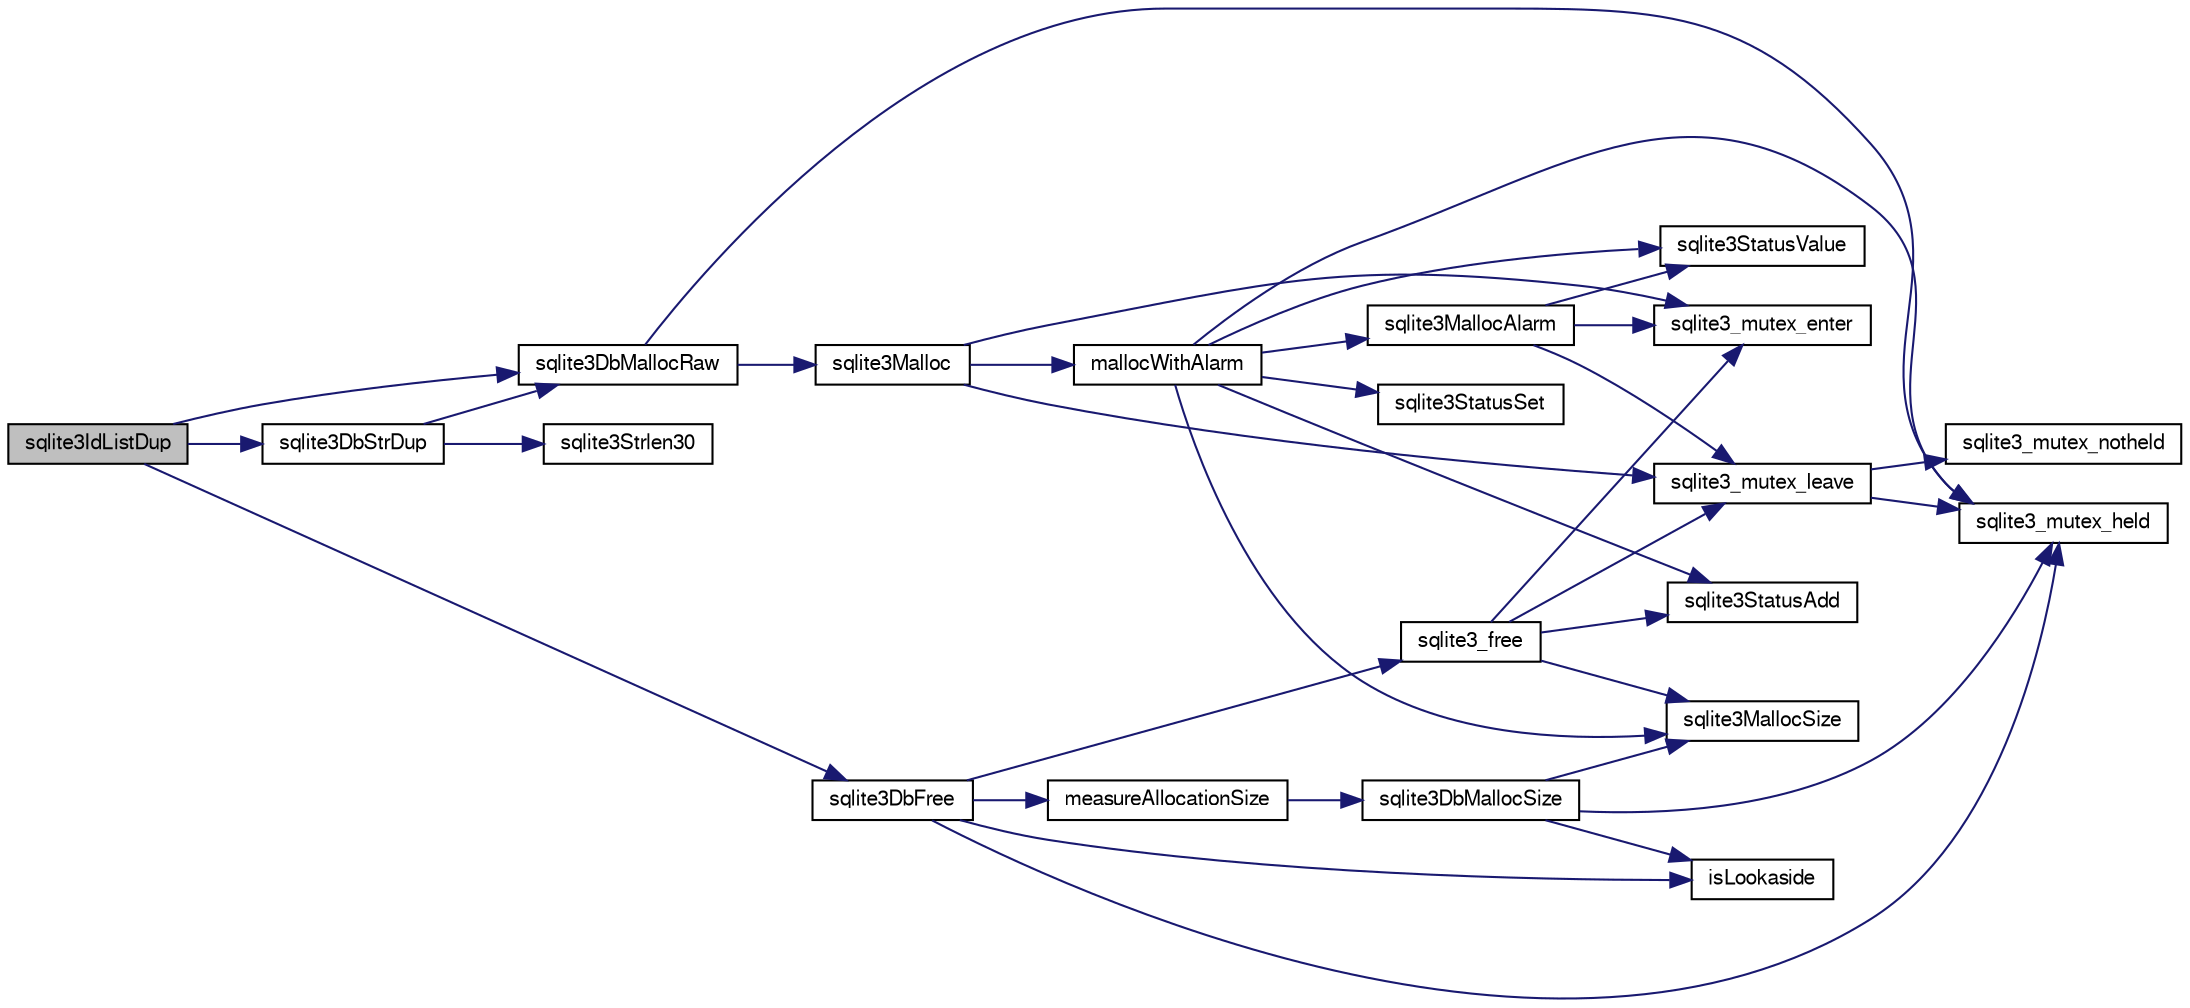 digraph "sqlite3IdListDup"
{
  edge [fontname="FreeSans",fontsize="10",labelfontname="FreeSans",labelfontsize="10"];
  node [fontname="FreeSans",fontsize="10",shape=record];
  rankdir="LR";
  Node564390 [label="sqlite3IdListDup",height=0.2,width=0.4,color="black", fillcolor="grey75", style="filled", fontcolor="black"];
  Node564390 -> Node564391 [color="midnightblue",fontsize="10",style="solid",fontname="FreeSans"];
  Node564391 [label="sqlite3DbMallocRaw",height=0.2,width=0.4,color="black", fillcolor="white", style="filled",URL="$sqlite3_8c.html#abbe8be0cf7175e11ddc3e2218fad924e"];
  Node564391 -> Node564392 [color="midnightblue",fontsize="10",style="solid",fontname="FreeSans"];
  Node564392 [label="sqlite3_mutex_held",height=0.2,width=0.4,color="black", fillcolor="white", style="filled",URL="$sqlite3_8c.html#acf77da68932b6bc163c5e68547ecc3e7"];
  Node564391 -> Node564393 [color="midnightblue",fontsize="10",style="solid",fontname="FreeSans"];
  Node564393 [label="sqlite3Malloc",height=0.2,width=0.4,color="black", fillcolor="white", style="filled",URL="$sqlite3_8c.html#a361a2eaa846b1885f123abe46f5d8b2b"];
  Node564393 -> Node564394 [color="midnightblue",fontsize="10",style="solid",fontname="FreeSans"];
  Node564394 [label="sqlite3_mutex_enter",height=0.2,width=0.4,color="black", fillcolor="white", style="filled",URL="$sqlite3_8c.html#a1c12cde690bd89f104de5cbad12a6bf5"];
  Node564393 -> Node564395 [color="midnightblue",fontsize="10",style="solid",fontname="FreeSans"];
  Node564395 [label="mallocWithAlarm",height=0.2,width=0.4,color="black", fillcolor="white", style="filled",URL="$sqlite3_8c.html#ab070d5cf8e48ec8a6a43cf025d48598b"];
  Node564395 -> Node564392 [color="midnightblue",fontsize="10",style="solid",fontname="FreeSans"];
  Node564395 -> Node564396 [color="midnightblue",fontsize="10",style="solid",fontname="FreeSans"];
  Node564396 [label="sqlite3StatusSet",height=0.2,width=0.4,color="black", fillcolor="white", style="filled",URL="$sqlite3_8c.html#afec7586c01fcb5ea17dc9d7725a589d9"];
  Node564395 -> Node564397 [color="midnightblue",fontsize="10",style="solid",fontname="FreeSans"];
  Node564397 [label="sqlite3StatusValue",height=0.2,width=0.4,color="black", fillcolor="white", style="filled",URL="$sqlite3_8c.html#a30b8ac296c6e200c1fa57708d52c6ef6"];
  Node564395 -> Node564398 [color="midnightblue",fontsize="10",style="solid",fontname="FreeSans"];
  Node564398 [label="sqlite3MallocAlarm",height=0.2,width=0.4,color="black", fillcolor="white", style="filled",URL="$sqlite3_8c.html#ada66988e8471d1198f3219c062377508"];
  Node564398 -> Node564397 [color="midnightblue",fontsize="10",style="solid",fontname="FreeSans"];
  Node564398 -> Node564399 [color="midnightblue",fontsize="10",style="solid",fontname="FreeSans"];
  Node564399 [label="sqlite3_mutex_leave",height=0.2,width=0.4,color="black", fillcolor="white", style="filled",URL="$sqlite3_8c.html#a5838d235601dbd3c1fa993555c6bcc93"];
  Node564399 -> Node564392 [color="midnightblue",fontsize="10",style="solid",fontname="FreeSans"];
  Node564399 -> Node564400 [color="midnightblue",fontsize="10",style="solid",fontname="FreeSans"];
  Node564400 [label="sqlite3_mutex_notheld",height=0.2,width=0.4,color="black", fillcolor="white", style="filled",URL="$sqlite3_8c.html#a83967c837c1c000d3b5adcfaa688f5dc"];
  Node564398 -> Node564394 [color="midnightblue",fontsize="10",style="solid",fontname="FreeSans"];
  Node564395 -> Node564401 [color="midnightblue",fontsize="10",style="solid",fontname="FreeSans"];
  Node564401 [label="sqlite3MallocSize",height=0.2,width=0.4,color="black", fillcolor="white", style="filled",URL="$sqlite3_8c.html#acf5d2a5f35270bafb050bd2def576955"];
  Node564395 -> Node564402 [color="midnightblue",fontsize="10",style="solid",fontname="FreeSans"];
  Node564402 [label="sqlite3StatusAdd",height=0.2,width=0.4,color="black", fillcolor="white", style="filled",URL="$sqlite3_8c.html#afa029f93586aeab4cc85360905dae9cd"];
  Node564393 -> Node564399 [color="midnightblue",fontsize="10",style="solid",fontname="FreeSans"];
  Node564390 -> Node564403 [color="midnightblue",fontsize="10",style="solid",fontname="FreeSans"];
  Node564403 [label="sqlite3DbFree",height=0.2,width=0.4,color="black", fillcolor="white", style="filled",URL="$sqlite3_8c.html#ac70ab821a6607b4a1b909582dc37a069"];
  Node564403 -> Node564392 [color="midnightblue",fontsize="10",style="solid",fontname="FreeSans"];
  Node564403 -> Node564404 [color="midnightblue",fontsize="10",style="solid",fontname="FreeSans"];
  Node564404 [label="measureAllocationSize",height=0.2,width=0.4,color="black", fillcolor="white", style="filled",URL="$sqlite3_8c.html#a45731e644a22fdb756e2b6337224217a"];
  Node564404 -> Node564405 [color="midnightblue",fontsize="10",style="solid",fontname="FreeSans"];
  Node564405 [label="sqlite3DbMallocSize",height=0.2,width=0.4,color="black", fillcolor="white", style="filled",URL="$sqlite3_8c.html#aa397e5a8a03495203a0767abf0a71f86"];
  Node564405 -> Node564401 [color="midnightblue",fontsize="10",style="solid",fontname="FreeSans"];
  Node564405 -> Node564392 [color="midnightblue",fontsize="10",style="solid",fontname="FreeSans"];
  Node564405 -> Node564406 [color="midnightblue",fontsize="10",style="solid",fontname="FreeSans"];
  Node564406 [label="isLookaside",height=0.2,width=0.4,color="black", fillcolor="white", style="filled",URL="$sqlite3_8c.html#a770fa05ff9717b75e16f4d968a77b897"];
  Node564403 -> Node564406 [color="midnightblue",fontsize="10",style="solid",fontname="FreeSans"];
  Node564403 -> Node564407 [color="midnightblue",fontsize="10",style="solid",fontname="FreeSans"];
  Node564407 [label="sqlite3_free",height=0.2,width=0.4,color="black", fillcolor="white", style="filled",URL="$sqlite3_8c.html#a6552349e36a8a691af5487999ab09519"];
  Node564407 -> Node564394 [color="midnightblue",fontsize="10",style="solid",fontname="FreeSans"];
  Node564407 -> Node564402 [color="midnightblue",fontsize="10",style="solid",fontname="FreeSans"];
  Node564407 -> Node564401 [color="midnightblue",fontsize="10",style="solid",fontname="FreeSans"];
  Node564407 -> Node564399 [color="midnightblue",fontsize="10",style="solid",fontname="FreeSans"];
  Node564390 -> Node564408 [color="midnightblue",fontsize="10",style="solid",fontname="FreeSans"];
  Node564408 [label="sqlite3DbStrDup",height=0.2,width=0.4,color="black", fillcolor="white", style="filled",URL="$sqlite3_8c.html#a0ec4772ee6de7316ecd1e6cabb1beeef"];
  Node564408 -> Node564409 [color="midnightblue",fontsize="10",style="solid",fontname="FreeSans"];
  Node564409 [label="sqlite3Strlen30",height=0.2,width=0.4,color="black", fillcolor="white", style="filled",URL="$sqlite3_8c.html#a3dcd80ba41f1a308193dee74857b62a7"];
  Node564408 -> Node564391 [color="midnightblue",fontsize="10",style="solid",fontname="FreeSans"];
}
